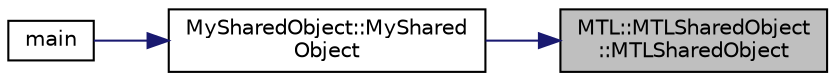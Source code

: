 digraph "MTL::MTLSharedObject::MTLSharedObject"
{
 // LATEX_PDF_SIZE
  edge [fontname="Helvetica",fontsize="10",labelfontname="Helvetica",labelfontsize="10"];
  node [fontname="Helvetica",fontsize="10",shape=record];
  rankdir="RL";
  Node1 [label="MTL::MTLSharedObject\l::MTLSharedObject",height=0.2,width=0.4,color="black", fillcolor="grey75", style="filled", fontcolor="black",tooltip="Construct a new MTLSharedObject object."];
  Node1 -> Node2 [dir="back",color="midnightblue",fontsize="10",style="solid",fontname="Helvetica"];
  Node2 [label="MySharedObject::MyShared\lObject",height=0.2,width=0.4,color="black", fillcolor="white", style="filled",URL="$dd/d97/classMySharedObject.html#a8a14e014fac5356eef336920688731ad",tooltip=" "];
  Node2 -> Node3 [dir="back",color="midnightblue",fontsize="10",style="solid",fontname="Helvetica"];
  Node3 [label="main",height=0.2,width=0.4,color="black", fillcolor="white", style="filled",URL="$de/d1c/example_2example__5_2main_8cpp.html#ae66f6b31b5ad750f1fe042a706a4e3d4",tooltip=" "];
}
